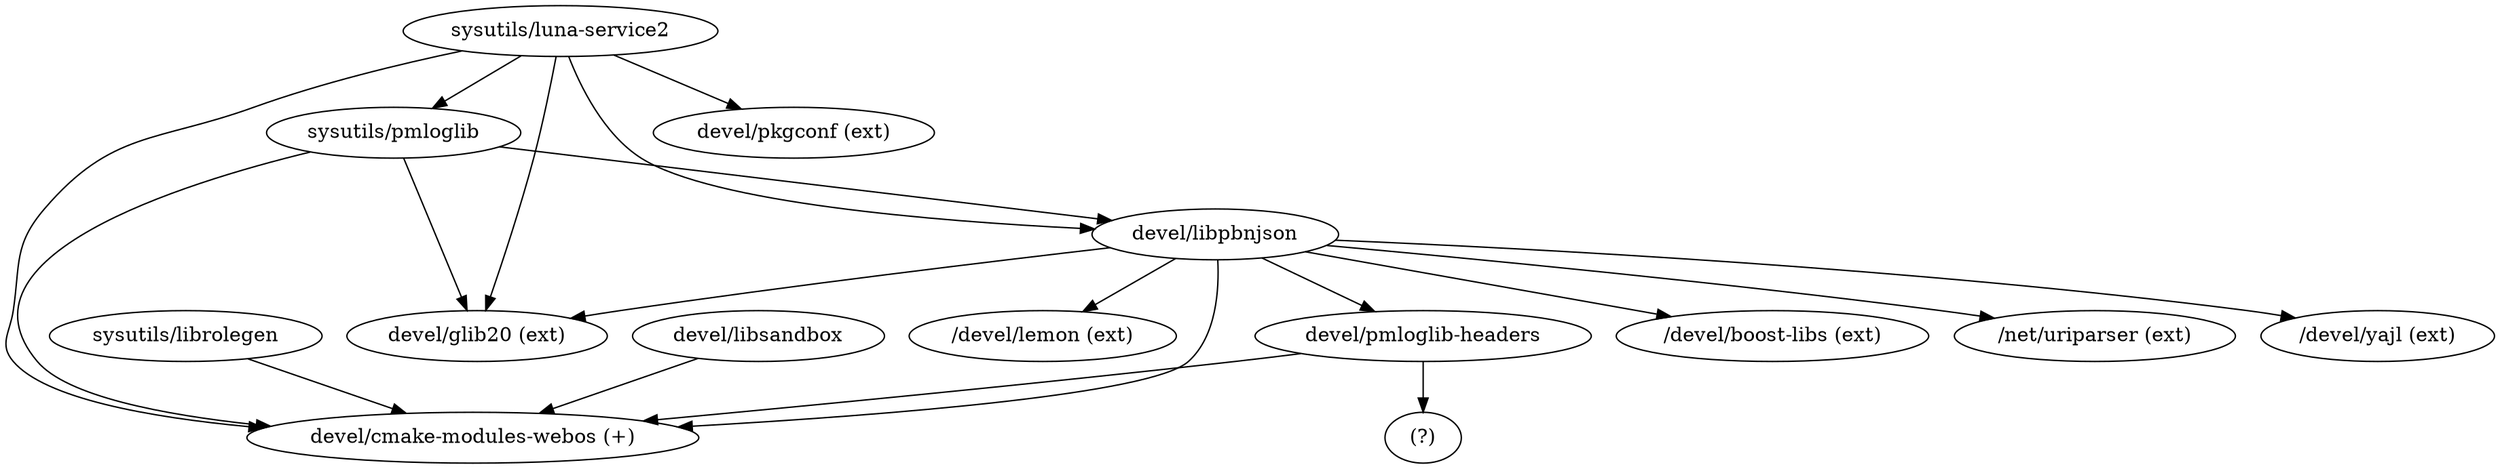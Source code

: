 digraph {
	"sysutils/librolegen" -> "devel/cmake-modules-webos (+)";
	"devel/libsandbox" -> "devel/cmake-modules-webos (+)";
	"devel/pmloglib-headers" -> "devel/cmake-modules-webos (+)";
	"devel/pmloglib-headers" -> "(?)";
	"devel/libpbnjson" -> "devel/cmake-modules-webos (+)";
	"devel/libpbnjson" -> "devel/pmloglib-headers";
	"devel/libpbnjson" -> "/devel/yajl (ext)";
	"devel/libpbnjson" -> "/devel/lemon (ext)";
	"devel/libpbnjson" -> "/devel/boost-libs (ext)";
	"devel/libpbnjson" -> "/net/uriparser (ext)";
	"devel/libpbnjson" -> "devel/glib20 (ext)";
	"sysutils/pmloglib" -> "devel/libpbnjson";
	"sysutils/pmloglib" -> "devel/cmake-modules-webos (+)";
	"sysutils/pmloglib" -> "devel/glib20 (ext)";
	"sysutils/luna-service2" -> "sysutils/pmloglib";
	"sysutils/luna-service2" -> "devel/cmake-modules-webos (+)";
	"sysutils/luna-service2" -> "devel/libpbnjson";
	"sysutils/luna-service2" -> "devel/glib20 (ext)";
	"sysutils/luna-service2" -> "devel/pkgconf (ext)";
}

